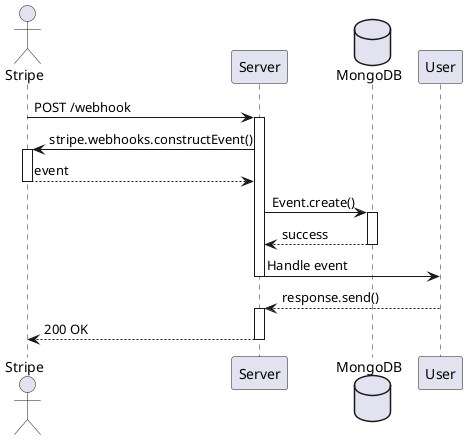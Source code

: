@startuml

actor Stripe
participant Server as App
database MongoDB

Stripe -> App: POST /webhook
activate App
App -> Stripe: stripe.webhooks.constructEvent()
activate Stripe
Stripe --> App: event
deactivate Stripe
App -> MongoDB: Event.create()
activate MongoDB
MongoDB --> App: success
deactivate MongoDB
App -> User: Handle event
deactivate App
User --> App: response.send()
activate App
App --> Stripe: 200 OK
deactivate App

@enduml
